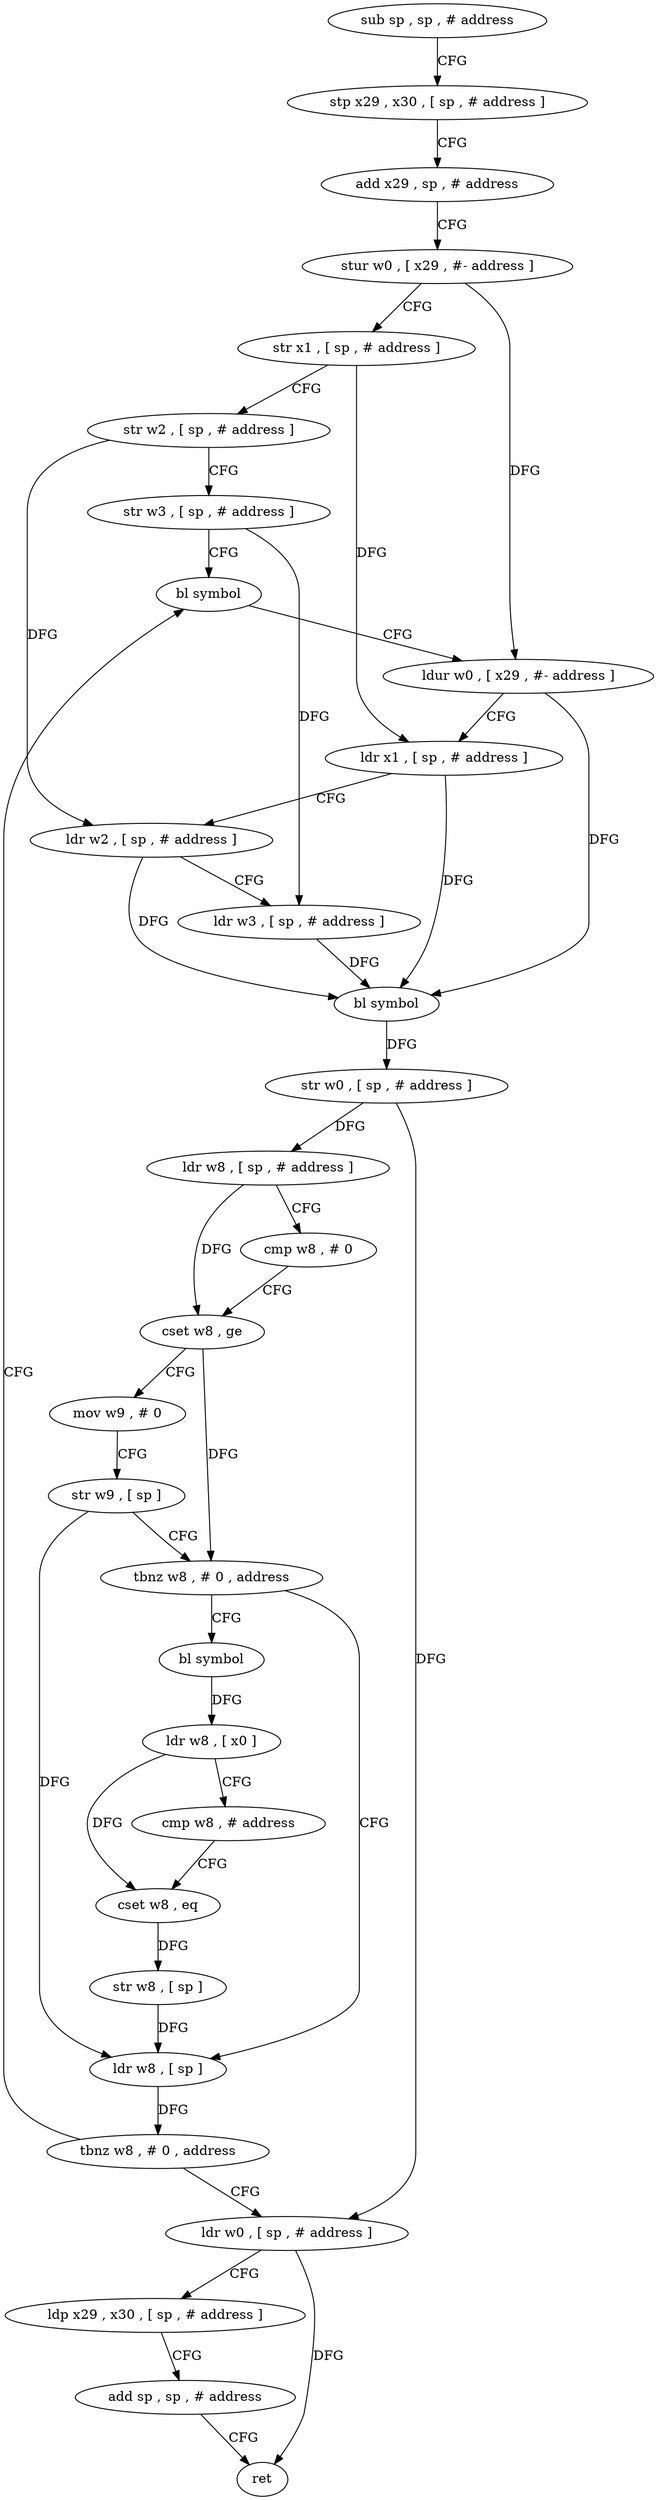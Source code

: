 digraph "func" {
"4216088" [label = "sub sp , sp , # address" ]
"4216092" [label = "stp x29 , x30 , [ sp , # address ]" ]
"4216096" [label = "add x29 , sp , # address" ]
"4216100" [label = "stur w0 , [ x29 , #- address ]" ]
"4216104" [label = "str x1 , [ sp , # address ]" ]
"4216108" [label = "str w2 , [ sp , # address ]" ]
"4216112" [label = "str w3 , [ sp , # address ]" ]
"4216116" [label = "bl symbol" ]
"4216188" [label = "ldr w8 , [ sp ]" ]
"4216192" [label = "tbnz w8 , # 0 , address" ]
"4216196" [label = "ldr w0 , [ sp , # address ]" ]
"4216168" [label = "bl symbol" ]
"4216172" [label = "ldr w8 , [ x0 ]" ]
"4216176" [label = "cmp w8 , # address" ]
"4216180" [label = "cset w8 , eq" ]
"4216184" [label = "str w8 , [ sp ]" ]
"4216120" [label = "ldur w0 , [ x29 , #- address ]" ]
"4216124" [label = "ldr x1 , [ sp , # address ]" ]
"4216128" [label = "ldr w2 , [ sp , # address ]" ]
"4216132" [label = "ldr w3 , [ sp , # address ]" ]
"4216136" [label = "bl symbol" ]
"4216140" [label = "str w0 , [ sp , # address ]" ]
"4216144" [label = "ldr w8 , [ sp , # address ]" ]
"4216148" [label = "cmp w8 , # 0" ]
"4216152" [label = "cset w8 , ge" ]
"4216156" [label = "mov w9 , # 0" ]
"4216160" [label = "str w9 , [ sp ]" ]
"4216164" [label = "tbnz w8 , # 0 , address" ]
"4216200" [label = "ldp x29 , x30 , [ sp , # address ]" ]
"4216204" [label = "add sp , sp , # address" ]
"4216208" [label = "ret" ]
"4216088" -> "4216092" [ label = "CFG" ]
"4216092" -> "4216096" [ label = "CFG" ]
"4216096" -> "4216100" [ label = "CFG" ]
"4216100" -> "4216104" [ label = "CFG" ]
"4216100" -> "4216120" [ label = "DFG" ]
"4216104" -> "4216108" [ label = "CFG" ]
"4216104" -> "4216124" [ label = "DFG" ]
"4216108" -> "4216112" [ label = "CFG" ]
"4216108" -> "4216128" [ label = "DFG" ]
"4216112" -> "4216116" [ label = "CFG" ]
"4216112" -> "4216132" [ label = "DFG" ]
"4216116" -> "4216120" [ label = "CFG" ]
"4216188" -> "4216192" [ label = "DFG" ]
"4216192" -> "4216116" [ label = "CFG" ]
"4216192" -> "4216196" [ label = "CFG" ]
"4216196" -> "4216200" [ label = "CFG" ]
"4216196" -> "4216208" [ label = "DFG" ]
"4216168" -> "4216172" [ label = "DFG" ]
"4216172" -> "4216176" [ label = "CFG" ]
"4216172" -> "4216180" [ label = "DFG" ]
"4216176" -> "4216180" [ label = "CFG" ]
"4216180" -> "4216184" [ label = "DFG" ]
"4216184" -> "4216188" [ label = "DFG" ]
"4216120" -> "4216124" [ label = "CFG" ]
"4216120" -> "4216136" [ label = "DFG" ]
"4216124" -> "4216128" [ label = "CFG" ]
"4216124" -> "4216136" [ label = "DFG" ]
"4216128" -> "4216132" [ label = "CFG" ]
"4216128" -> "4216136" [ label = "DFG" ]
"4216132" -> "4216136" [ label = "DFG" ]
"4216136" -> "4216140" [ label = "DFG" ]
"4216140" -> "4216144" [ label = "DFG" ]
"4216140" -> "4216196" [ label = "DFG" ]
"4216144" -> "4216148" [ label = "CFG" ]
"4216144" -> "4216152" [ label = "DFG" ]
"4216148" -> "4216152" [ label = "CFG" ]
"4216152" -> "4216156" [ label = "CFG" ]
"4216152" -> "4216164" [ label = "DFG" ]
"4216156" -> "4216160" [ label = "CFG" ]
"4216160" -> "4216164" [ label = "CFG" ]
"4216160" -> "4216188" [ label = "DFG" ]
"4216164" -> "4216188" [ label = "CFG" ]
"4216164" -> "4216168" [ label = "CFG" ]
"4216200" -> "4216204" [ label = "CFG" ]
"4216204" -> "4216208" [ label = "CFG" ]
}
